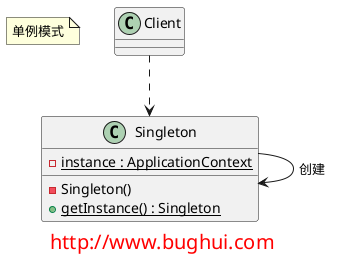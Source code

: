 @startuml

note "单例模式" as name

class Singleton {
    - instance : ApplicationContext {static}
    - Singleton()
    + getInstance() : Singleton {static}
}

Singleton --> Singleton : 创建


class Client{
}

Client ..> Singleton


footer
<font size="20" color="red">http://www.bughui.com</font>
endfooter

@enduml